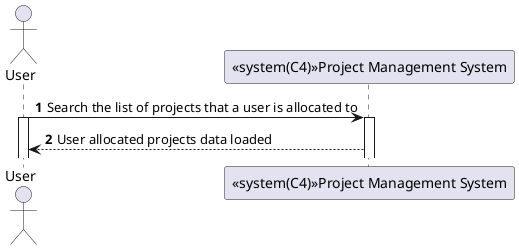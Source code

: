 @startuml
autonumber
actor "User" as actor
participant "<<system(C4)>>Project Management System" as PMS
actor -> PMS : Search the list of projects that a user is allocated to
activate actor
activate PMS
PMS --> actor : User allocated projects data loaded
@enduml